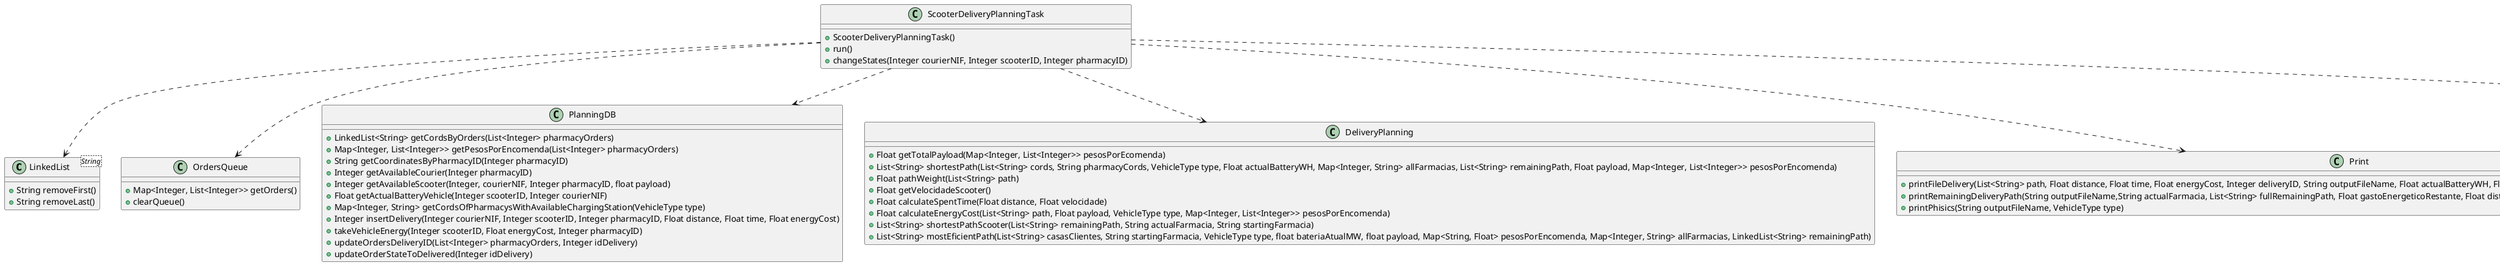 @startuml

class LinkedList<String> {
 +String removeFirst()
 +String removeLast()
}


class ScooterDeliveryPlanningTask {
    +ScooterDeliveryPlanningTask()
    +run()
    +changeStates(Integer courierNIF, Integer scooterID, Integer pharmacyID)

}

class OrdersQueue {
    +Map<Integer, List<Integer>> getOrders()
    +clearQueue()

}

class PlanningDB {
 +LinkedList<String> getCordsByOrders(List<Integer> pharmacyOrders)
 +Map<Integer, List<Integer>> getPesosPorEncomenda(List<Integer> pharmacyOrders)
 +String getCoordinatesByPharmacyID(Integer pharmacyID)
+Integer getAvailableCourier(Integer pharmacyID)
 +Integer getAvailableScooter(Integer, courierNIF, Integer pharmacyID, float payload)
+Float getActualBatteryVehicle(Integer scooterID, Integer courierNIF)
+Map<Integer, String> getCordsOfPharmacysWithAvailableChargingStation(VehicleType type)
 +Integer insertDelivery(Integer courierNIF, Integer scooterID, Integer pharmacyID, Float distance, Float time, Float energyCost)
+takeVehicleEnergy(Integer scooterID, Float energyCost, Integer pharmacyID)
 +updateOrdersDeliveryID(List<Integer> pharmacyOrders, Integer idDelivery)
 +updateOrderStateToDelivered(Integer idDelivery)



}

class DeliveryPlanning {
  +Float getTotalPayload(Map<Integer, List<Integer>> pesosPorEcomenda)
  +List<String> shortestPath(List<String> cords, String pharmacyCords, VehicleType type, Float actualBatteryWH, Map<Integer, String> allFarmacias, List<String> remainingPath, Float payload, Map<Integer, List<Integer>> pesosPorEncomenda)
    +Float pathWeight(List<String> path)
    +Float getVelocidadeScooter()
    +Float calculateSpentTime(Float distance, Float velocidade)
    +Float calculateEnergyCost(List<String> path, Float payload, VehicleType type, Map<Integer, List<Integer>> pesosPorEncomenda)
    +List<String> shortestPathScooter(List<String> remainingPath, String actualFarmacia, String startingFarmacia)
    +List<String> mostEficientPath(List<String> casasClientes, String startingFarmacia, VehicleType type, float bateriaAtualMW, float payload, Map<String, Float> pesosPorEncomenda, Map<Integer, String> allFarmacias, LinkedList<String> remainingPath)
}

class Print {
+printFileDelivery(List<String> path, Float distance, Float time, Float energyCost, Integer deliveryID, String outputFileName, Float actualBatteryWH, Float payload, Integer scooterID, Integer courierNIF, String pharmacyCords)
 +printRemainingDeliveryPath(String outputFileName,String actualFarmacia, List<String> fullRemainingPath, Float gastoEnergeticoRestante, Float distanciaRestante, Float tempoRestante, VehicleType type)
+printPhisics(String outputFileName, VehicleType type)
}

class StopForCharging {
 +StopForCharging(List<String> fullRemainingPath, Float gastoEnergeticoRestante, Float tempoRestante, Float distanciaRestante, Integer courierNIF, Integer scooterID, Integer pharmacyID, Integer deliveryID, PlanningDB db)
    +run()
}




ScooterDeliveryPlanningTask ..> DeliveryPlanning
ScooterDeliveryPlanningTask ..> OrdersQueue
ScooterDeliveryPlanningTask ..> PlanningDB
ScooterDeliveryPlanningTask ..> LinkedList
ScooterDeliveryPlanningTask ..> Print
ScooterDeliveryPlanningTask ..> StopForCharging






@enduml
